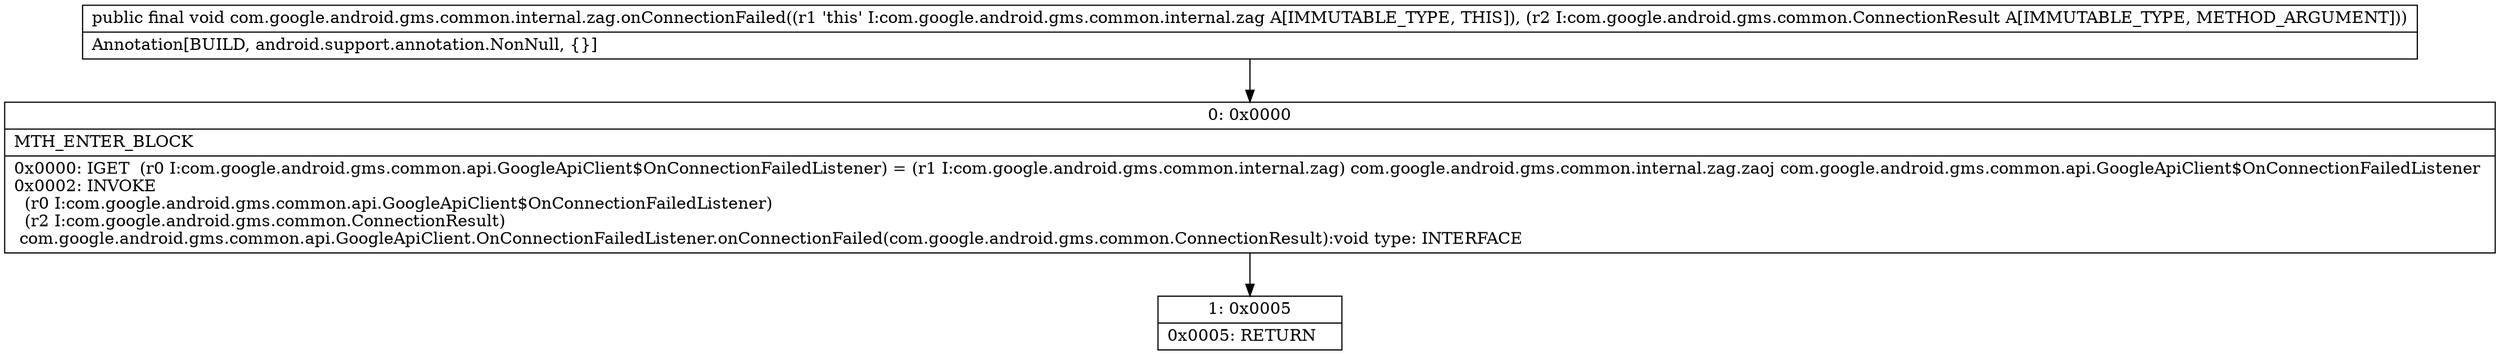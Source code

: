 digraph "CFG forcom.google.android.gms.common.internal.zag.onConnectionFailed(Lcom\/google\/android\/gms\/common\/ConnectionResult;)V" {
Node_0 [shape=record,label="{0\:\ 0x0000|MTH_ENTER_BLOCK\l|0x0000: IGET  (r0 I:com.google.android.gms.common.api.GoogleApiClient$OnConnectionFailedListener) = (r1 I:com.google.android.gms.common.internal.zag) com.google.android.gms.common.internal.zag.zaoj com.google.android.gms.common.api.GoogleApiClient$OnConnectionFailedListener \l0x0002: INVOKE  \l  (r0 I:com.google.android.gms.common.api.GoogleApiClient$OnConnectionFailedListener)\l  (r2 I:com.google.android.gms.common.ConnectionResult)\l com.google.android.gms.common.api.GoogleApiClient.OnConnectionFailedListener.onConnectionFailed(com.google.android.gms.common.ConnectionResult):void type: INTERFACE \l}"];
Node_1 [shape=record,label="{1\:\ 0x0005|0x0005: RETURN   \l}"];
MethodNode[shape=record,label="{public final void com.google.android.gms.common.internal.zag.onConnectionFailed((r1 'this' I:com.google.android.gms.common.internal.zag A[IMMUTABLE_TYPE, THIS]), (r2 I:com.google.android.gms.common.ConnectionResult A[IMMUTABLE_TYPE, METHOD_ARGUMENT]))  | Annotation[BUILD, android.support.annotation.NonNull, \{\}]\l}"];
MethodNode -> Node_0;
Node_0 -> Node_1;
}

